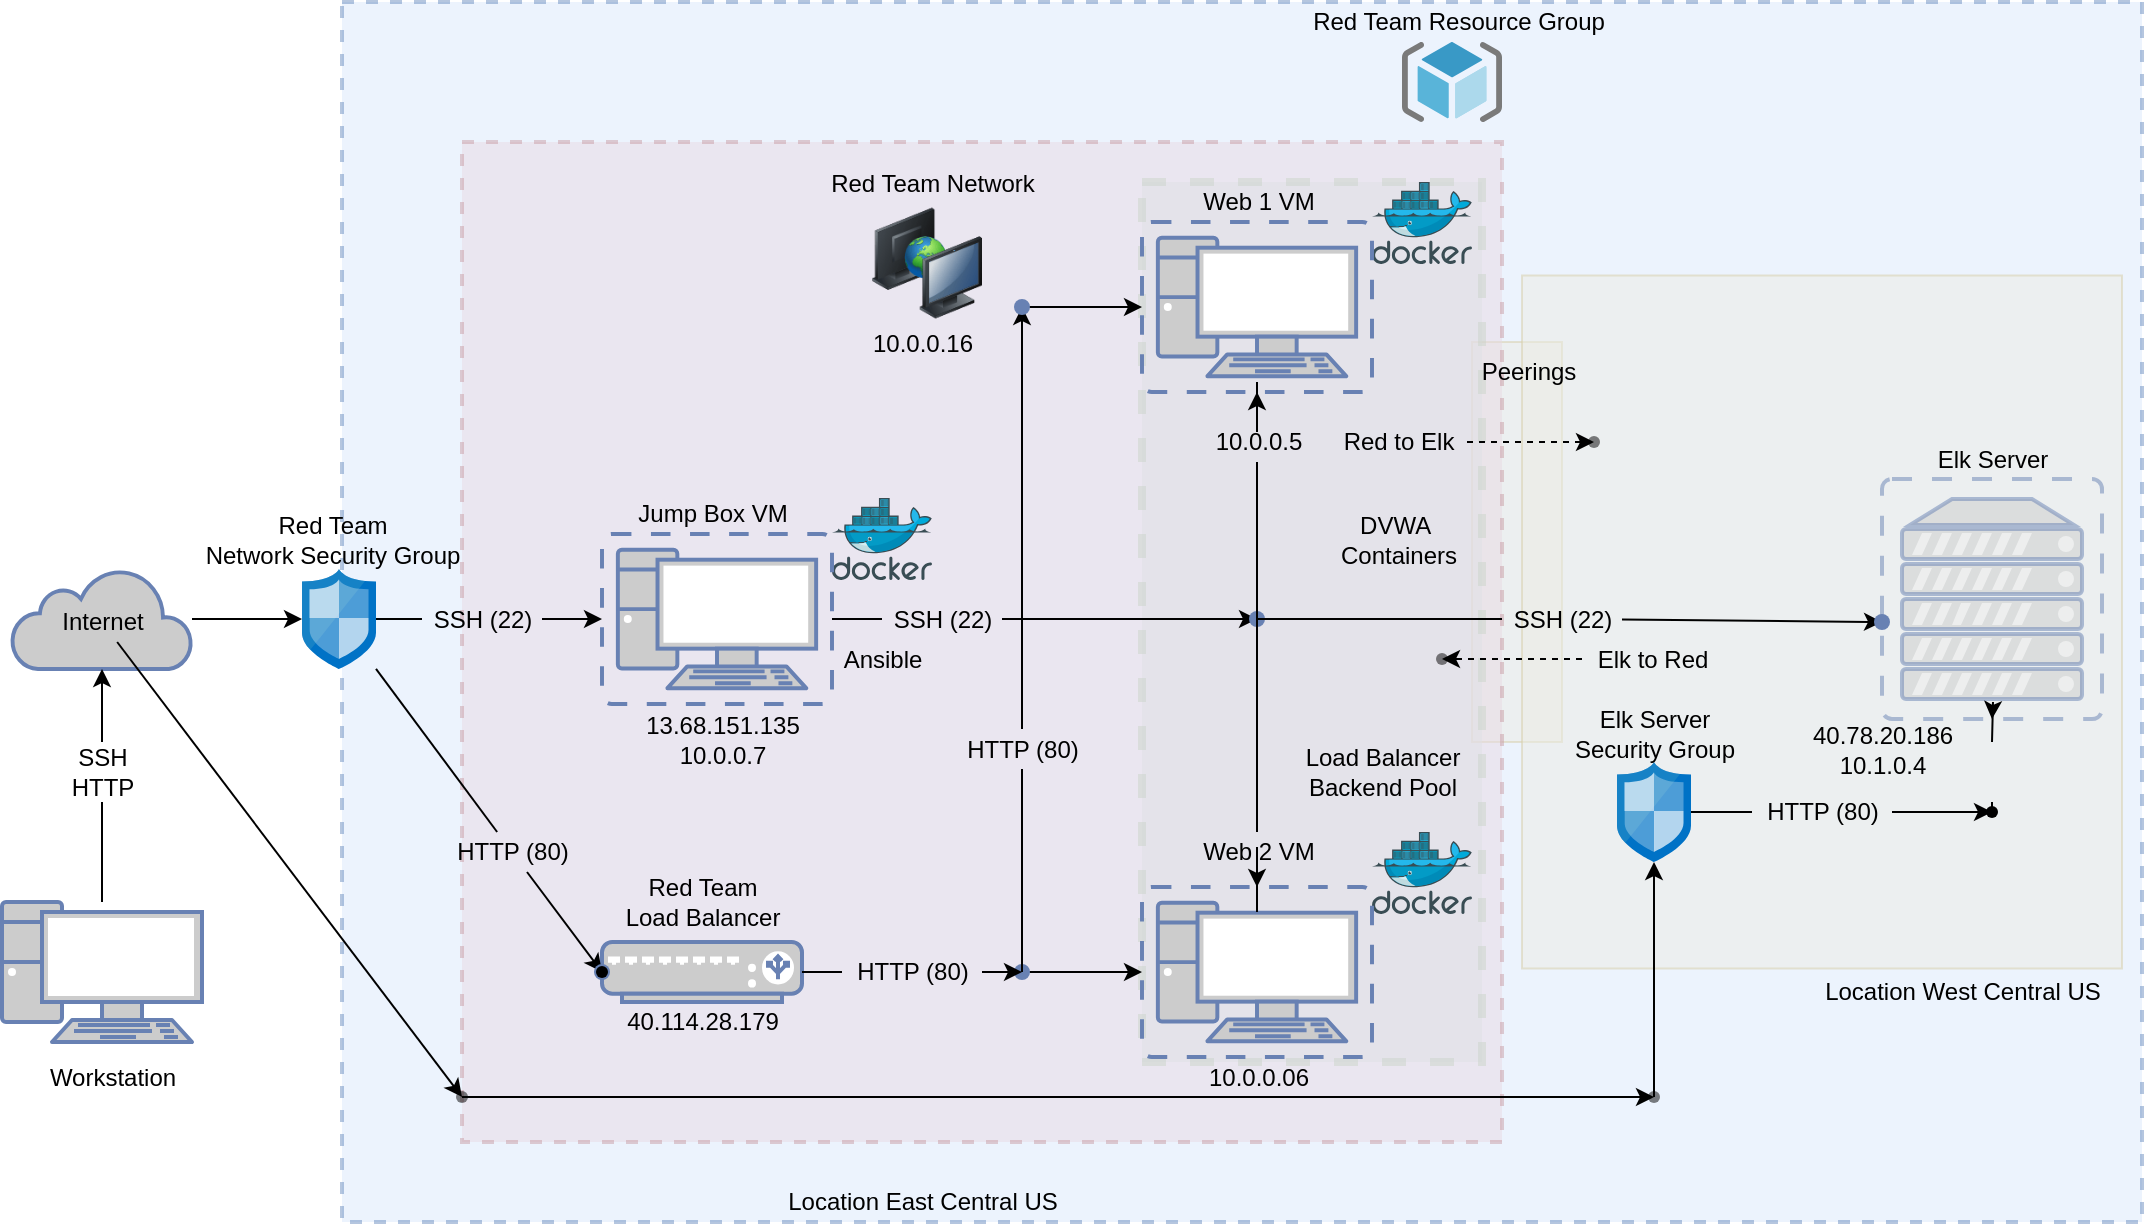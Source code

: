 <mxfile version="15.3.8" type="github">
  <diagram id="gVg1l_e5ngf7s3ofBA7y" name="Page-1">
    <mxGraphModel dx="1420" dy="1215" grid="1" gridSize="10" guides="1" tooltips="1" connect="1" arrows="1" fold="1" page="1" pageScale="1" pageWidth="850" pageHeight="1100" math="0" shadow="0">
      <root>
        <mxCell id="0" />
        <mxCell id="1" parent="0" />
        <mxCell id="SJfGVHEzepV90QxteeoU-54" value="" style="whiteSpace=wrap;html=1;opacity=50;fillColor=#fff2cc;strokeColor=#d6b656;" vertex="1" parent="1">
          <mxGeometry x="785" y="380" width="45" height="200" as="geometry" />
        </mxCell>
        <mxCell id="SJfGVHEzepV90QxteeoU-1" value="" style="whiteSpace=wrap;html=1;opacity=50;fillColor=#fff2cc;strokeColor=#d6b656;" vertex="1" parent="1">
          <mxGeometry x="810" y="346.75" width="300" height="346.5" as="geometry" />
        </mxCell>
        <mxCell id="CPA8m_iI57cZgcrJaICC-56" value="" style="whiteSpace=wrap;html=1;dashed=1;strokeWidth=4;opacity=50;fillColor=#d5e8d4;strokeColor=#82b366;" parent="1" vertex="1">
          <mxGeometry x="620" y="300" width="170" height="440" as="geometry" />
        </mxCell>
        <mxCell id="CPA8m_iI57cZgcrJaICC-45" value="" style="whiteSpace=wrap;html=1;dashed=1;strokeWidth=2;opacity=50;fillColor=#f8cecc;strokeColor=#b85450;" parent="1" vertex="1">
          <mxGeometry x="280" y="280" width="520" height="500" as="geometry" />
        </mxCell>
        <mxCell id="CPA8m_iI57cZgcrJaICC-43" value="" style="whiteSpace=wrap;html=1;dashed=1;opacity=50;strokeWidth=2;fillColor=#dae8fc;strokeColor=#6c8ebf;" parent="1" vertex="1">
          <mxGeometry x="220" y="210" width="900" height="610" as="geometry" />
        </mxCell>
        <mxCell id="CPA8m_iI57cZgcrJaICC-19" value="" style="edgeStyle=orthogonalEdgeStyle;rounded=0;orthogonalLoop=1;jettySize=auto;html=1;" parent="1" source="CPA8m_iI57cZgcrJaICC-1" target="CPA8m_iI57cZgcrJaICC-10" edge="1">
          <mxGeometry relative="1" as="geometry" />
        </mxCell>
        <mxCell id="CPA8m_iI57cZgcrJaICC-1" value="" style="html=1;outlineConnect=0;fillColor=#CCCCCC;strokeColor=#6881B3;gradientColor=none;gradientDirection=north;strokeWidth=2;shape=mxgraph.networks.cloud;fontColor=#ffffff;" parent="1" vertex="1">
          <mxGeometry x="55" y="493.5" width="90" height="50" as="geometry" />
        </mxCell>
        <mxCell id="CPA8m_iI57cZgcrJaICC-15" value="" style="edgeStyle=orthogonalEdgeStyle;rounded=0;orthogonalLoop=1;jettySize=auto;html=1;startArrow=none;" parent="1" source="CPA8m_iI57cZgcrJaICC-46" target="CPA8m_iI57cZgcrJaICC-1" edge="1">
          <mxGeometry relative="1" as="geometry" />
        </mxCell>
        <mxCell id="CPA8m_iI57cZgcrJaICC-2" value="" style="fontColor=#0066CC;verticalAlign=top;verticalLabelPosition=bottom;labelPosition=center;align=center;html=1;outlineConnect=0;fillColor=#CCCCCC;strokeColor=#6881B3;gradientColor=none;gradientDirection=north;strokeWidth=2;shape=mxgraph.networks.pc;" parent="1" vertex="1">
          <mxGeometry x="50" y="660" width="100" height="70" as="geometry" />
        </mxCell>
        <mxCell id="CPA8m_iI57cZgcrJaICC-3" value="" style="sketch=0;aspect=fixed;html=1;points=[];align=center;image;fontSize=12;image=img/lib/mscae/Docker.svg;" parent="1" vertex="1">
          <mxGeometry x="465" y="458" width="50" height="41" as="geometry" />
        </mxCell>
        <mxCell id="CPA8m_iI57cZgcrJaICC-4" value="" style="sketch=0;aspect=fixed;html=1;points=[];align=center;image;fontSize=12;image=img/lib/mscae/Docker.svg;" parent="1" vertex="1">
          <mxGeometry x="735" y="625" width="50" height="41" as="geometry" />
        </mxCell>
        <mxCell id="CPA8m_iI57cZgcrJaICC-5" value="" style="sketch=0;aspect=fixed;html=1;points=[];align=center;image;fontSize=12;image=img/lib/mscae/Docker.svg;" parent="1" vertex="1">
          <mxGeometry x="735" y="300" width="50" height="41" as="geometry" />
        </mxCell>
        <mxCell id="CPA8m_iI57cZgcrJaICC-29" value="" style="edgeStyle=orthogonalEdgeStyle;rounded=0;orthogonalLoop=1;jettySize=auto;html=1;startArrow=none;" parent="1" source="CPA8m_iI57cZgcrJaICC-76" edge="1">
          <mxGeometry relative="1" as="geometry">
            <mxPoint x="677.5" y="518.5" as="targetPoint" />
          </mxGeometry>
        </mxCell>
        <mxCell id="CPA8m_iI57cZgcrJaICC-6" value="" style="fontColor=#0066CC;verticalAlign=top;verticalLabelPosition=bottom;labelPosition=center;align=center;html=1;outlineConnect=0;fillColor=#CCCCCC;strokeColor=#6881B3;gradientColor=none;gradientDirection=north;strokeWidth=2;shape=mxgraph.networks.virtual_pc;" parent="1" vertex="1">
          <mxGeometry x="350" y="476" width="115" height="85" as="geometry" />
        </mxCell>
        <mxCell id="CPA8m_iI57cZgcrJaICC-7" value="" style="fontColor=#0066CC;verticalAlign=top;verticalLabelPosition=bottom;labelPosition=center;align=center;html=1;outlineConnect=0;fillColor=#CCCCCC;strokeColor=#6881B3;gradientColor=none;gradientDirection=north;strokeWidth=2;shape=mxgraph.networks.virtual_pc;" parent="1" vertex="1">
          <mxGeometry x="620" y="320" width="115" height="85" as="geometry" />
        </mxCell>
        <mxCell id="CPA8m_iI57cZgcrJaICC-8" value="" style="fontColor=#0066CC;verticalAlign=top;verticalLabelPosition=bottom;labelPosition=center;align=center;html=1;outlineConnect=0;fillColor=#CCCCCC;strokeColor=#6881B3;gradientColor=none;gradientDirection=north;strokeWidth=2;shape=mxgraph.networks.virtual_pc;" parent="1" vertex="1">
          <mxGeometry x="620" y="652.5" width="115" height="85" as="geometry" />
        </mxCell>
        <mxCell id="CPA8m_iI57cZgcrJaICC-13" style="edgeStyle=orthogonalEdgeStyle;rounded=0;orthogonalLoop=1;jettySize=auto;html=1;exitX=0.5;exitY=0;exitDx=0;exitDy=0;exitPerimeter=0;" parent="1" source="CPA8m_iI57cZgcrJaICC-9" edge="1">
          <mxGeometry relative="1" as="geometry">
            <mxPoint x="415" y="696" as="targetPoint" />
          </mxGeometry>
        </mxCell>
        <mxCell id="CPA8m_iI57cZgcrJaICC-9" value="" style="fontColor=#0066CC;verticalAlign=top;verticalLabelPosition=bottom;labelPosition=center;align=center;html=1;outlineConnect=0;fillColor=#CCCCCC;strokeColor=#6881B3;gradientColor=none;gradientDirection=north;strokeWidth=2;shape=mxgraph.networks.load_balancer;" parent="1" vertex="1">
          <mxGeometry x="350" y="680" width="100" height="30" as="geometry" />
        </mxCell>
        <mxCell id="CPA8m_iI57cZgcrJaICC-20" value="" style="edgeStyle=orthogonalEdgeStyle;rounded=0;orthogonalLoop=1;jettySize=auto;html=1;startArrow=none;" parent="1" source="CPA8m_iI57cZgcrJaICC-65" target="CPA8m_iI57cZgcrJaICC-6" edge="1">
          <mxGeometry relative="1" as="geometry" />
        </mxCell>
        <mxCell id="CPA8m_iI57cZgcrJaICC-42" value="" style="edgeStyle=none;rounded=0;orthogonalLoop=1;jettySize=auto;html=1;startArrow=none;" parent="1" source="CPA8m_iI57cZgcrJaICC-49" target="CPA8m_iI57cZgcrJaICC-41" edge="1">
          <mxGeometry relative="1" as="geometry" />
        </mxCell>
        <mxCell id="CPA8m_iI57cZgcrJaICC-10" value="" style="sketch=0;aspect=fixed;html=1;points=[];align=center;image;fontSize=12;image=img/lib/mscae/Network_Security_Groups_Classic.svg;" parent="1" vertex="1">
          <mxGeometry x="200" y="493.5" width="37" height="50" as="geometry" />
        </mxCell>
        <mxCell id="CPA8m_iI57cZgcrJaICC-11" value="" style="sketch=0;aspect=fixed;html=1;points=[];align=center;image;fontSize=12;image=img/lib/mscae/ResourceGroup.svg;" parent="1" vertex="1">
          <mxGeometry x="750" y="230" width="50" height="40" as="geometry" />
        </mxCell>
        <mxCell id="CPA8m_iI57cZgcrJaICC-12" value="" style="image;html=1;image=img/lib/clip_art/computers/Network_2_128x128.png" parent="1" vertex="1">
          <mxGeometry x="485" y="310.5" width="55" height="60" as="geometry" />
        </mxCell>
        <mxCell id="CPA8m_iI57cZgcrJaICC-16" value="" style="shape=waypoint;size=6;pointerEvents=1;points=[];fillColor=#CCCCCC;resizable=0;rotatable=0;perimeter=centerPerimeter;snapToPoint=1;fontColor=#0066CC;verticalAlign=top;strokeColor=#6881B3;strokeWidth=2;gradientDirection=north;" parent="1" vertex="1">
          <mxGeometry x="330" y="675" width="40" height="40" as="geometry" />
        </mxCell>
        <mxCell id="CPA8m_iI57cZgcrJaICC-32" value="" style="edgeStyle=orthogonalEdgeStyle;rounded=0;orthogonalLoop=1;jettySize=auto;html=1;startArrow=none;" parent="1" source="CPA8m_iI57cZgcrJaICC-67" target="CPA8m_iI57cZgcrJaICC-7" edge="1">
          <mxGeometry relative="1" as="geometry" />
        </mxCell>
        <mxCell id="CPA8m_iI57cZgcrJaICC-33" value="" style="edgeStyle=orthogonalEdgeStyle;rounded=0;orthogonalLoop=1;jettySize=auto;html=1;startArrow=none;" parent="1" source="CPA8m_iI57cZgcrJaICC-52" target="CPA8m_iI57cZgcrJaICC-8" edge="1">
          <mxGeometry relative="1" as="geometry" />
        </mxCell>
        <mxCell id="SJfGVHEzepV90QxteeoU-15" value="" style="edgeStyle=none;rounded=0;orthogonalLoop=1;jettySize=auto;html=1;startArrow=none;" edge="1" parent="1" source="SJfGVHEzepV90QxteeoU-34" target="SJfGVHEzepV90QxteeoU-14">
          <mxGeometry relative="1" as="geometry" />
        </mxCell>
        <mxCell id="CPA8m_iI57cZgcrJaICC-30" value="" style="shape=waypoint;size=6;pointerEvents=1;points=[];fillColor=#CCCCCC;resizable=0;rotatable=0;perimeter=centerPerimeter;snapToPoint=1;fontColor=#0066CC;verticalAlign=top;strokeColor=#6881B3;strokeWidth=2;gradientDirection=north;" parent="1" vertex="1">
          <mxGeometry x="657.5" y="498.5" width="40" height="40" as="geometry" />
        </mxCell>
        <mxCell id="CPA8m_iI57cZgcrJaICC-37" value="" style="edgeStyle=orthogonalEdgeStyle;rounded=0;orthogonalLoop=1;jettySize=auto;html=1;startArrow=none;" parent="1" source="CPA8m_iI57cZgcrJaICC-54" target="CPA8m_iI57cZgcrJaICC-36" edge="1">
          <mxGeometry relative="1" as="geometry" />
        </mxCell>
        <mxCell id="CPA8m_iI57cZgcrJaICC-39" value="" style="edgeStyle=orthogonalEdgeStyle;rounded=0;orthogonalLoop=1;jettySize=auto;html=1;" parent="1" source="CPA8m_iI57cZgcrJaICC-34" target="CPA8m_iI57cZgcrJaICC-8" edge="1">
          <mxGeometry relative="1" as="geometry" />
        </mxCell>
        <mxCell id="CPA8m_iI57cZgcrJaICC-34" value="" style="shape=waypoint;size=6;pointerEvents=1;points=[];fillColor=#CCCCCC;resizable=0;rotatable=0;perimeter=centerPerimeter;snapToPoint=1;fontColor=#0066CC;verticalAlign=top;strokeColor=#6881B3;strokeWidth=2;gradientDirection=north;" parent="1" vertex="1">
          <mxGeometry x="540" y="675" width="40" height="40" as="geometry" />
        </mxCell>
        <mxCell id="CPA8m_iI57cZgcrJaICC-38" value="" style="edgeStyle=orthogonalEdgeStyle;rounded=0;orthogonalLoop=1;jettySize=auto;html=1;" parent="1" source="CPA8m_iI57cZgcrJaICC-36" target="CPA8m_iI57cZgcrJaICC-7" edge="1">
          <mxGeometry relative="1" as="geometry" />
        </mxCell>
        <mxCell id="CPA8m_iI57cZgcrJaICC-36" value="" style="shape=waypoint;size=6;pointerEvents=1;points=[];fillColor=#CCCCCC;resizable=0;rotatable=0;perimeter=centerPerimeter;snapToPoint=1;fontColor=#0066CC;verticalAlign=top;strokeColor=#6881B3;strokeWidth=2;gradientDirection=north;" parent="1" vertex="1">
          <mxGeometry x="540" y="342.5" width="40" height="40" as="geometry" />
        </mxCell>
        <mxCell id="CPA8m_iI57cZgcrJaICC-41" value="" style="shape=waypoint;sketch=0;size=6;pointerEvents=1;points=[];fillColor=#ffffff;resizable=0;rotatable=0;perimeter=centerPerimeter;snapToPoint=1;verticalAlign=top;labelBackgroundColor=white;" parent="1" vertex="1">
          <mxGeometry x="330" y="675" width="40" height="40" as="geometry" />
        </mxCell>
        <mxCell id="CPA8m_iI57cZgcrJaICC-47" value="Workstation" style="text;html=1;resizable=0;autosize=1;align=center;verticalAlign=middle;points=[];fillColor=none;strokeColor=none;rounded=0;dashed=1;opacity=50;" parent="1" vertex="1">
          <mxGeometry x="65" y="737.5" width="80" height="20" as="geometry" />
        </mxCell>
        <mxCell id="CPA8m_iI57cZgcrJaICC-48" value="Red Team&lt;br&gt;Network Security Group" style="text;html=1;resizable=0;autosize=1;align=center;verticalAlign=middle;points=[];fillColor=none;strokeColor=none;rounded=0;dashed=1;opacity=50;" parent="1" vertex="1">
          <mxGeometry x="145" y="463.5" width="140" height="30" as="geometry" />
        </mxCell>
        <mxCell id="CPA8m_iI57cZgcrJaICC-50" value="Red Team&lt;br&gt;Load Balancer" style="text;html=1;resizable=0;autosize=1;align=center;verticalAlign=middle;points=[];fillColor=none;strokeColor=none;rounded=0;dashed=1;opacity=50;" parent="1" vertex="1">
          <mxGeometry x="355" y="645" width="90" height="30" as="geometry" />
        </mxCell>
        <mxCell id="CPA8m_iI57cZgcrJaICC-51" value="Jump Box VM" style="text;html=1;resizable=0;autosize=1;align=center;verticalAlign=middle;points=[];fillColor=none;strokeColor=none;rounded=0;dashed=1;opacity=50;" parent="1" vertex="1">
          <mxGeometry x="360" y="456" width="90" height="20" as="geometry" />
        </mxCell>
        <mxCell id="CPA8m_iI57cZgcrJaICC-53" value="Web 1 VM" style="text;html=1;resizable=0;autosize=1;align=center;verticalAlign=middle;points=[];fillColor=none;strokeColor=none;rounded=0;dashed=1;opacity=50;" parent="1" vertex="1">
          <mxGeometry x="642.5" y="300" width="70" height="20" as="geometry" />
        </mxCell>
        <mxCell id="CPA8m_iI57cZgcrJaICC-57" value="Load Balancer&lt;br&gt;Backend Pool" style="text;html=1;resizable=0;autosize=1;align=center;verticalAlign=middle;points=[];fillColor=none;strokeColor=none;rounded=0;dashed=1;opacity=50;" parent="1" vertex="1">
          <mxGeometry x="695" y="580" width="90" height="30" as="geometry" />
        </mxCell>
        <mxCell id="CPA8m_iI57cZgcrJaICC-58" value="Red Team Network" style="text;html=1;resizable=0;autosize=1;align=center;verticalAlign=middle;points=[];fillColor=none;strokeColor=none;rounded=0;dashed=1;opacity=50;" parent="1" vertex="1">
          <mxGeometry x="455" y="290.5" width="120" height="20" as="geometry" />
        </mxCell>
        <mxCell id="CPA8m_iI57cZgcrJaICC-59" value="Red Team Resource Group" style="text;html=1;resizable=0;autosize=1;align=center;verticalAlign=middle;points=[];fillColor=none;strokeColor=none;rounded=0;dashed=1;opacity=50;" parent="1" vertex="1">
          <mxGeometry x="697.5" y="210" width="160" height="20" as="geometry" />
        </mxCell>
        <mxCell id="CPA8m_iI57cZgcrJaICC-61" value="13.68.151.135&lt;br&gt;10.0.0.7" style="text;html=1;resizable=0;autosize=1;align=center;verticalAlign=middle;points=[];fillColor=none;strokeColor=none;rounded=0;dashed=1;opacity=50;" parent="1" vertex="1">
          <mxGeometry x="365" y="563.5" width="90" height="30" as="geometry" />
        </mxCell>
        <mxCell id="CPA8m_iI57cZgcrJaICC-63" value="40.114.28.179" style="text;html=1;resizable=0;autosize=1;align=center;verticalAlign=middle;points=[];fillColor=none;strokeColor=none;rounded=0;dashed=1;opacity=50;" parent="1" vertex="1">
          <mxGeometry x="355" y="710" width="90" height="20" as="geometry" />
        </mxCell>
        <mxCell id="CPA8m_iI57cZgcrJaICC-64" value="10.0.0.16" style="text;html=1;resizable=0;autosize=1;align=center;verticalAlign=middle;points=[];fillColor=none;strokeColor=none;rounded=0;dashed=1;opacity=50;" parent="1" vertex="1">
          <mxGeometry x="475" y="370.5" width="70" height="20" as="geometry" />
        </mxCell>
        <mxCell id="CPA8m_iI57cZgcrJaICC-66" value="10.0.0.06" style="text;html=1;resizable=0;autosize=1;align=center;verticalAlign=middle;points=[];fillColor=none;strokeColor=none;rounded=0;dashed=1;opacity=50;" parent="1" vertex="1">
          <mxGeometry x="642.5" y="737.5" width="70" height="20" as="geometry" />
        </mxCell>
        <mxCell id="CPA8m_iI57cZgcrJaICC-67" value="10.0.0.5" style="text;html=1;resizable=0;autosize=1;align=center;verticalAlign=middle;points=[];fillColor=none;strokeColor=none;rounded=0;dashed=1;opacity=50;" parent="1" vertex="1">
          <mxGeometry x="647.5" y="420" width="60" height="20" as="geometry" />
        </mxCell>
        <mxCell id="CPA8m_iI57cZgcrJaICC-68" value="" style="edgeStyle=orthogonalEdgeStyle;rounded=0;orthogonalLoop=1;jettySize=auto;html=1;endArrow=none;" parent="1" source="CPA8m_iI57cZgcrJaICC-30" target="CPA8m_iI57cZgcrJaICC-67" edge="1">
          <mxGeometry relative="1" as="geometry">
            <mxPoint x="677.5" y="518.5" as="sourcePoint" />
            <mxPoint x="677.5" y="405" as="targetPoint" />
          </mxGeometry>
        </mxCell>
        <mxCell id="CPA8m_iI57cZgcrJaICC-65" value="SSH (22)" style="text;html=1;resizable=0;autosize=1;align=center;verticalAlign=middle;points=[];fillColor=none;strokeColor=none;rounded=0;dashed=1;opacity=50;" parent="1" vertex="1">
          <mxGeometry x="260" y="508.5" width="60" height="20" as="geometry" />
        </mxCell>
        <mxCell id="CPA8m_iI57cZgcrJaICC-69" value="" style="edgeStyle=orthogonalEdgeStyle;rounded=0;orthogonalLoop=1;jettySize=auto;html=1;endArrow=none;" parent="1" source="CPA8m_iI57cZgcrJaICC-10" target="CPA8m_iI57cZgcrJaICC-65" edge="1">
          <mxGeometry relative="1" as="geometry">
            <mxPoint x="237" y="518.5" as="sourcePoint" />
            <mxPoint x="350" y="518.5" as="targetPoint" />
          </mxGeometry>
        </mxCell>
        <mxCell id="CPA8m_iI57cZgcrJaICC-49" value="HTTP (80)" style="text;html=1;resizable=0;autosize=1;align=center;verticalAlign=middle;points=[];fillColor=none;strokeColor=none;rounded=0;dashed=1;opacity=50;" parent="1" vertex="1">
          <mxGeometry x="270" y="625" width="70" height="20" as="geometry" />
        </mxCell>
        <mxCell id="CPA8m_iI57cZgcrJaICC-70" value="" style="edgeStyle=none;rounded=0;orthogonalLoop=1;jettySize=auto;html=1;endArrow=none;" parent="1" source="CPA8m_iI57cZgcrJaICC-10" target="CPA8m_iI57cZgcrJaICC-49" edge="1">
          <mxGeometry relative="1" as="geometry">
            <mxPoint x="237" y="543.331" as="sourcePoint" />
            <mxPoint x="350" y="695" as="targetPoint" />
          </mxGeometry>
        </mxCell>
        <mxCell id="CPA8m_iI57cZgcrJaICC-46" value="SSH&lt;br&gt;HTTP" style="text;html=1;resizable=0;autosize=1;align=center;verticalAlign=middle;points=[];fillColor=none;strokeColor=none;rounded=0;dashed=1;opacity=50;" parent="1" vertex="1">
          <mxGeometry x="75" y="580" width="50" height="30" as="geometry" />
        </mxCell>
        <mxCell id="CPA8m_iI57cZgcrJaICC-71" value="" style="edgeStyle=orthogonalEdgeStyle;rounded=0;orthogonalLoop=1;jettySize=auto;html=1;endArrow=none;" parent="1" source="CPA8m_iI57cZgcrJaICC-2" target="CPA8m_iI57cZgcrJaICC-46" edge="1">
          <mxGeometry relative="1" as="geometry">
            <mxPoint x="100" y="660" as="sourcePoint" />
            <mxPoint x="100" y="543.5" as="targetPoint" />
          </mxGeometry>
        </mxCell>
        <mxCell id="CPA8m_iI57cZgcrJaICC-54" value="HTTP (80)" style="text;html=1;resizable=0;autosize=1;align=center;verticalAlign=middle;points=[];fillColor=none;strokeColor=none;rounded=0;dashed=1;opacity=50;" parent="1" vertex="1">
          <mxGeometry x="525" y="573.5" width="70" height="20" as="geometry" />
        </mxCell>
        <mxCell id="CPA8m_iI57cZgcrJaICC-72" value="" style="edgeStyle=orthogonalEdgeStyle;rounded=0;orthogonalLoop=1;jettySize=auto;html=1;endArrow=none;" parent="1" source="CPA8m_iI57cZgcrJaICC-34" target="CPA8m_iI57cZgcrJaICC-54" edge="1">
          <mxGeometry relative="1" as="geometry">
            <mxPoint x="560" y="695" as="sourcePoint" />
            <mxPoint x="560" y="362.5" as="targetPoint" />
          </mxGeometry>
        </mxCell>
        <mxCell id="CPA8m_iI57cZgcrJaICC-74" value="" style="edgeStyle=none;rounded=0;orthogonalLoop=1;jettySize=auto;html=1;" parent="1" source="CPA8m_iI57cZgcrJaICC-55" target="CPA8m_iI57cZgcrJaICC-34" edge="1">
          <mxGeometry relative="1" as="geometry" />
        </mxCell>
        <mxCell id="CPA8m_iI57cZgcrJaICC-55" value="HTTP (80)" style="text;html=1;resizable=0;autosize=1;align=center;verticalAlign=middle;points=[];fillColor=none;strokeColor=none;rounded=0;dashed=1;opacity=50;" parent="1" vertex="1">
          <mxGeometry x="470" y="685" width="70" height="20" as="geometry" />
        </mxCell>
        <mxCell id="CPA8m_iI57cZgcrJaICC-73" value="" style="edgeStyle=orthogonalEdgeStyle;rounded=0;orthogonalLoop=1;jettySize=auto;html=1;endArrow=none;" parent="1" source="CPA8m_iI57cZgcrJaICC-9" target="CPA8m_iI57cZgcrJaICC-55" edge="1">
          <mxGeometry relative="1" as="geometry">
            <mxPoint x="450" y="695" as="sourcePoint" />
            <mxPoint x="560" y="695" as="targetPoint" />
          </mxGeometry>
        </mxCell>
        <mxCell id="CPA8m_iI57cZgcrJaICC-52" value="Web 2 VM" style="text;html=1;resizable=0;autosize=1;align=center;verticalAlign=middle;points=[];fillColor=none;strokeColor=none;rounded=0;dashed=1;opacity=50;" parent="1" vertex="1">
          <mxGeometry x="642.5" y="625" width="70" height="20" as="geometry" />
        </mxCell>
        <mxCell id="CPA8m_iI57cZgcrJaICC-75" value="" style="edgeStyle=orthogonalEdgeStyle;rounded=0;orthogonalLoop=1;jettySize=auto;html=1;endArrow=none;" parent="1" source="CPA8m_iI57cZgcrJaICC-30" target="CPA8m_iI57cZgcrJaICC-52" edge="1">
          <mxGeometry relative="1" as="geometry">
            <mxPoint x="677.5" y="518.5" as="sourcePoint" />
            <mxPoint x="677.5" y="652.5" as="targetPoint" />
          </mxGeometry>
        </mxCell>
        <mxCell id="CPA8m_iI57cZgcrJaICC-76" value="SSH (22)" style="text;html=1;resizable=0;autosize=1;align=center;verticalAlign=middle;points=[];fillColor=none;strokeColor=none;rounded=0;dashed=1;opacity=50;" parent="1" vertex="1">
          <mxGeometry x="490" y="508.5" width="60" height="20" as="geometry" />
        </mxCell>
        <mxCell id="CPA8m_iI57cZgcrJaICC-77" value="" style="edgeStyle=orthogonalEdgeStyle;rounded=0;orthogonalLoop=1;jettySize=auto;html=1;endArrow=none;" parent="1" source="CPA8m_iI57cZgcrJaICC-6" target="CPA8m_iI57cZgcrJaICC-76" edge="1">
          <mxGeometry relative="1" as="geometry">
            <mxPoint x="465" y="518.5" as="sourcePoint" />
            <mxPoint x="677.5" y="518.5" as="targetPoint" />
          </mxGeometry>
        </mxCell>
        <mxCell id="SJfGVHEzepV90QxteeoU-28" value="" style="edgeStyle=orthogonalEdgeStyle;rounded=0;orthogonalLoop=1;jettySize=auto;html=1;startArrow=none;" edge="1" parent="1" source="SJfGVHEzepV90QxteeoU-37" target="SJfGVHEzepV90QxteeoU-27">
          <mxGeometry relative="1" as="geometry" />
        </mxCell>
        <mxCell id="SJfGVHEzepV90QxteeoU-3" value="" style="sketch=0;aspect=fixed;html=1;points=[];align=center;image;fontSize=12;image=img/lib/mscae/Network_Security_Groups_Classic.svg;" vertex="1" parent="1">
          <mxGeometry x="857.5" y="590" width="37" height="50" as="geometry" />
        </mxCell>
        <mxCell id="SJfGVHEzepV90QxteeoU-7" value="" style="edgeStyle=none;rounded=0;orthogonalLoop=1;jettySize=auto;html=1;" edge="1" parent="1" source="SJfGVHEzepV90QxteeoU-4" target="SJfGVHEzepV90QxteeoU-6">
          <mxGeometry relative="1" as="geometry" />
        </mxCell>
        <mxCell id="SJfGVHEzepV90QxteeoU-4" value="Internet" style="text;html=1;resizable=0;autosize=1;align=center;verticalAlign=middle;points=[];fillColor=none;strokeColor=none;rounded=0;opacity=50;" vertex="1" parent="1">
          <mxGeometry x="70" y="510" width="60" height="20" as="geometry" />
        </mxCell>
        <mxCell id="SJfGVHEzepV90QxteeoU-5" value="Elk Server&lt;br&gt;Security Group" style="text;html=1;resizable=0;autosize=1;align=center;verticalAlign=middle;points=[];fillColor=none;strokeColor=none;rounded=0;opacity=50;" vertex="1" parent="1">
          <mxGeometry x="826" y="561" width="100" height="30" as="geometry" />
        </mxCell>
        <mxCell id="SJfGVHEzepV90QxteeoU-11" value="" style="edgeStyle=none;rounded=0;orthogonalLoop=1;jettySize=auto;html=1;" edge="1" parent="1" source="SJfGVHEzepV90QxteeoU-6" target="SJfGVHEzepV90QxteeoU-10">
          <mxGeometry relative="1" as="geometry" />
        </mxCell>
        <mxCell id="SJfGVHEzepV90QxteeoU-6" value="" style="shape=waypoint;sketch=0;size=6;pointerEvents=1;points=[];fillColor=none;resizable=0;rotatable=0;perimeter=centerPerimeter;snapToPoint=1;opacity=50;" vertex="1" parent="1">
          <mxGeometry x="260" y="737.5" width="40" height="40" as="geometry" />
        </mxCell>
        <mxCell id="SJfGVHEzepV90QxteeoU-12" value="" style="edgeStyle=none;rounded=0;orthogonalLoop=1;jettySize=auto;html=1;" edge="1" parent="1" source="SJfGVHEzepV90QxteeoU-10" target="SJfGVHEzepV90QxteeoU-3">
          <mxGeometry relative="1" as="geometry" />
        </mxCell>
        <mxCell id="SJfGVHEzepV90QxteeoU-10" value="" style="shape=waypoint;sketch=0;size=6;pointerEvents=1;points=[];fillColor=none;resizable=0;rotatable=0;perimeter=centerPerimeter;snapToPoint=1;opacity=50;" vertex="1" parent="1">
          <mxGeometry x="856" y="737.5" width="40" height="40" as="geometry" />
        </mxCell>
        <mxCell id="SJfGVHEzepV90QxteeoU-14" value="" style="shape=waypoint;size=6;pointerEvents=1;points=[];fillColor=#CCCCCC;resizable=0;rotatable=0;perimeter=centerPerimeter;snapToPoint=1;fontColor=#0066CC;verticalAlign=top;strokeColor=#6881B3;strokeWidth=2;gradientDirection=north;" vertex="1" parent="1">
          <mxGeometry x="970" y="500" width="40" height="40" as="geometry" />
        </mxCell>
        <mxCell id="SJfGVHEzepV90QxteeoU-31" value="" style="edgeStyle=orthogonalEdgeStyle;rounded=0;orthogonalLoop=1;jettySize=auto;html=1;startArrow=none;" edge="1" parent="1" target="SJfGVHEzepV90QxteeoU-2">
          <mxGeometry relative="1" as="geometry">
            <mxPoint x="1045" y="580" as="sourcePoint" />
          </mxGeometry>
        </mxCell>
        <mxCell id="SJfGVHEzepV90QxteeoU-27" value="" style="shape=waypoint;sketch=0;size=6;pointerEvents=1;points=[];fillColor=#ffffff;resizable=0;rotatable=0;perimeter=centerPerimeter;snapToPoint=1;verticalAlign=top;labelBackgroundColor=white;" vertex="1" parent="1">
          <mxGeometry x="1025" y="595" width="40" height="40" as="geometry" />
        </mxCell>
        <mxCell id="SJfGVHEzepV90QxteeoU-2" value="" style="fontColor=#0066CC;verticalAlign=top;verticalLabelPosition=bottom;labelPosition=center;align=center;html=1;outlineConnect=0;fillColor=#CCCCCC;strokeColor=#6881B3;gradientColor=none;gradientDirection=north;strokeWidth=2;shape=mxgraph.networks.virtual_server;opacity=50;" vertex="1" parent="1">
          <mxGeometry x="990" y="448.5" width="110" height="120" as="geometry" />
        </mxCell>
        <mxCell id="SJfGVHEzepV90QxteeoU-32" value="Location East Central US" style="text;html=1;resizable=0;autosize=1;align=center;verticalAlign=middle;points=[];fillColor=none;strokeColor=none;rounded=0;opacity=50;" vertex="1" parent="1">
          <mxGeometry x="435" y="800" width="150" height="20" as="geometry" />
        </mxCell>
        <mxCell id="SJfGVHEzepV90QxteeoU-33" value="Location West Central US" style="text;html=1;resizable=0;autosize=1;align=center;verticalAlign=middle;points=[];fillColor=none;strokeColor=none;rounded=0;opacity=50;" vertex="1" parent="1">
          <mxGeometry x="955" y="695" width="150" height="20" as="geometry" />
        </mxCell>
        <mxCell id="SJfGVHEzepV90QxteeoU-34" value="SSH (22)" style="text;html=1;resizable=0;autosize=1;align=center;verticalAlign=middle;points=[];fillColor=none;strokeColor=none;rounded=0;opacity=50;" vertex="1" parent="1">
          <mxGeometry x="800" y="508.5" width="60" height="20" as="geometry" />
        </mxCell>
        <mxCell id="SJfGVHEzepV90QxteeoU-35" value="" style="edgeStyle=none;rounded=0;orthogonalLoop=1;jettySize=auto;html=1;endArrow=none;" edge="1" parent="1" source="CPA8m_iI57cZgcrJaICC-30" target="SJfGVHEzepV90QxteeoU-34">
          <mxGeometry relative="1" as="geometry">
            <mxPoint x="677.5" y="518.5" as="sourcePoint" />
            <mxPoint x="990" y="520" as="targetPoint" />
          </mxGeometry>
        </mxCell>
        <mxCell id="SJfGVHEzepV90QxteeoU-36" value="Elk Server" style="text;html=1;resizable=0;autosize=1;align=center;verticalAlign=middle;points=[];fillColor=none;strokeColor=none;rounded=0;opacity=50;" vertex="1" parent="1">
          <mxGeometry x="1010" y="428.5" width="70" height="20" as="geometry" />
        </mxCell>
        <mxCell id="SJfGVHEzepV90QxteeoU-37" value="HTTP (80)" style="text;html=1;resizable=0;autosize=1;align=center;verticalAlign=middle;points=[];fillColor=none;strokeColor=none;rounded=0;opacity=50;" vertex="1" parent="1">
          <mxGeometry x="925" y="605" width="70" height="20" as="geometry" />
        </mxCell>
        <mxCell id="SJfGVHEzepV90QxteeoU-38" value="" style="edgeStyle=orthogonalEdgeStyle;rounded=0;orthogonalLoop=1;jettySize=auto;html=1;endArrow=none;" edge="1" parent="1" source="SJfGVHEzepV90QxteeoU-3" target="SJfGVHEzepV90QxteeoU-37">
          <mxGeometry relative="1" as="geometry">
            <mxPoint x="894.5" y="615" as="sourcePoint" />
            <mxPoint x="1045" y="615" as="targetPoint" />
          </mxGeometry>
        </mxCell>
        <mxCell id="SJfGVHEzepV90QxteeoU-41" value="" style="edgeStyle=orthogonalEdgeStyle;rounded=0;orthogonalLoop=1;jettySize=auto;html=1;endArrow=none;" edge="1" parent="1" source="SJfGVHEzepV90QxteeoU-27">
          <mxGeometry relative="1" as="geometry">
            <mxPoint x="1045" y="615" as="sourcePoint" />
            <mxPoint x="1045" y="610" as="targetPoint" />
          </mxGeometry>
        </mxCell>
        <mxCell id="SJfGVHEzepV90QxteeoU-42" value="40.78.20.186&lt;br&gt;10.1.0.4" style="text;html=1;resizable=0;autosize=1;align=center;verticalAlign=middle;points=[];fillColor=none;strokeColor=none;rounded=0;opacity=50;" vertex="1" parent="1">
          <mxGeometry x="945" y="568.5" width="90" height="30" as="geometry" />
        </mxCell>
        <mxCell id="SJfGVHEzepV90QxteeoU-43" value="DVWA&amp;nbsp;&lt;br&gt;Containers&lt;br&gt;" style="text;html=1;resizable=0;autosize=1;align=center;verticalAlign=middle;points=[];fillColor=none;strokeColor=none;rounded=0;opacity=50;" vertex="1" parent="1">
          <mxGeometry x="712.5" y="463.5" width="70" height="30" as="geometry" />
        </mxCell>
        <mxCell id="SJfGVHEzepV90QxteeoU-44" value="Ansible" style="text;html=1;resizable=0;autosize=1;align=center;verticalAlign=middle;points=[];fillColor=none;strokeColor=none;rounded=0;opacity=50;" vertex="1" parent="1">
          <mxGeometry x="465" y="528.5" width="50" height="20" as="geometry" />
        </mxCell>
        <mxCell id="SJfGVHEzepV90QxteeoU-47" value="" style="edgeStyle=none;rounded=0;orthogonalLoop=1;jettySize=auto;html=1;dashed=1;" edge="1" parent="1" source="SJfGVHEzepV90QxteeoU-45" target="SJfGVHEzepV90QxteeoU-46">
          <mxGeometry relative="1" as="geometry" />
        </mxCell>
        <mxCell id="SJfGVHEzepV90QxteeoU-45" value="Red to Elk" style="text;html=1;resizable=0;autosize=1;align=center;verticalAlign=middle;points=[];fillColor=none;strokeColor=none;rounded=0;opacity=50;" vertex="1" parent="1">
          <mxGeometry x="712.5" y="420" width="70" height="20" as="geometry" />
        </mxCell>
        <mxCell id="SJfGVHEzepV90QxteeoU-46" value="" style="shape=waypoint;sketch=0;size=6;pointerEvents=1;points=[];fillColor=none;resizable=0;rotatable=0;perimeter=centerPerimeter;snapToPoint=1;opacity=50;" vertex="1" parent="1">
          <mxGeometry x="826" y="410" width="40" height="40" as="geometry" />
        </mxCell>
        <mxCell id="SJfGVHEzepV90QxteeoU-53" value="" style="edgeStyle=none;rounded=0;orthogonalLoop=1;jettySize=auto;html=1;dashed=1;" edge="1" parent="1" source="SJfGVHEzepV90QxteeoU-48" target="SJfGVHEzepV90QxteeoU-52">
          <mxGeometry relative="1" as="geometry" />
        </mxCell>
        <mxCell id="SJfGVHEzepV90QxteeoU-48" value="Elk to Red" style="text;html=1;resizable=0;autosize=1;align=center;verticalAlign=middle;points=[];fillColor=none;strokeColor=none;rounded=0;opacity=50;" vertex="1" parent="1">
          <mxGeometry x="840" y="528.5" width="70" height="20" as="geometry" />
        </mxCell>
        <mxCell id="SJfGVHEzepV90QxteeoU-52" value="" style="shape=waypoint;sketch=0;size=6;pointerEvents=1;points=[];fillColor=none;resizable=0;rotatable=0;perimeter=centerPerimeter;snapToPoint=1;opacity=50;" vertex="1" parent="1">
          <mxGeometry x="750" y="518.5" width="40" height="40" as="geometry" />
        </mxCell>
        <mxCell id="SJfGVHEzepV90QxteeoU-55" value="Peerings" style="text;html=1;resizable=0;autosize=1;align=center;verticalAlign=middle;points=[];fillColor=none;strokeColor=none;rounded=0;opacity=50;" vertex="1" parent="1">
          <mxGeometry x="782.5" y="385" width="60" height="20" as="geometry" />
        </mxCell>
      </root>
    </mxGraphModel>
  </diagram>
</mxfile>
